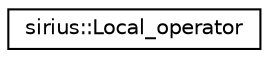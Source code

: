 digraph "Graphical Class Hierarchy"
{
 // INTERACTIVE_SVG=YES
  edge [fontname="Helvetica",fontsize="10",labelfontname="Helvetica",labelfontsize="10"];
  node [fontname="Helvetica",fontsize="10",shape=record];
  rankdir="LR";
  Node1 [label="sirius::Local_operator",height=0.2,width=0.4,color="black", fillcolor="white", style="filled",URL="$classsirius_1_1_local__operator.html",tooltip="Representation of the local operator. "];
}
